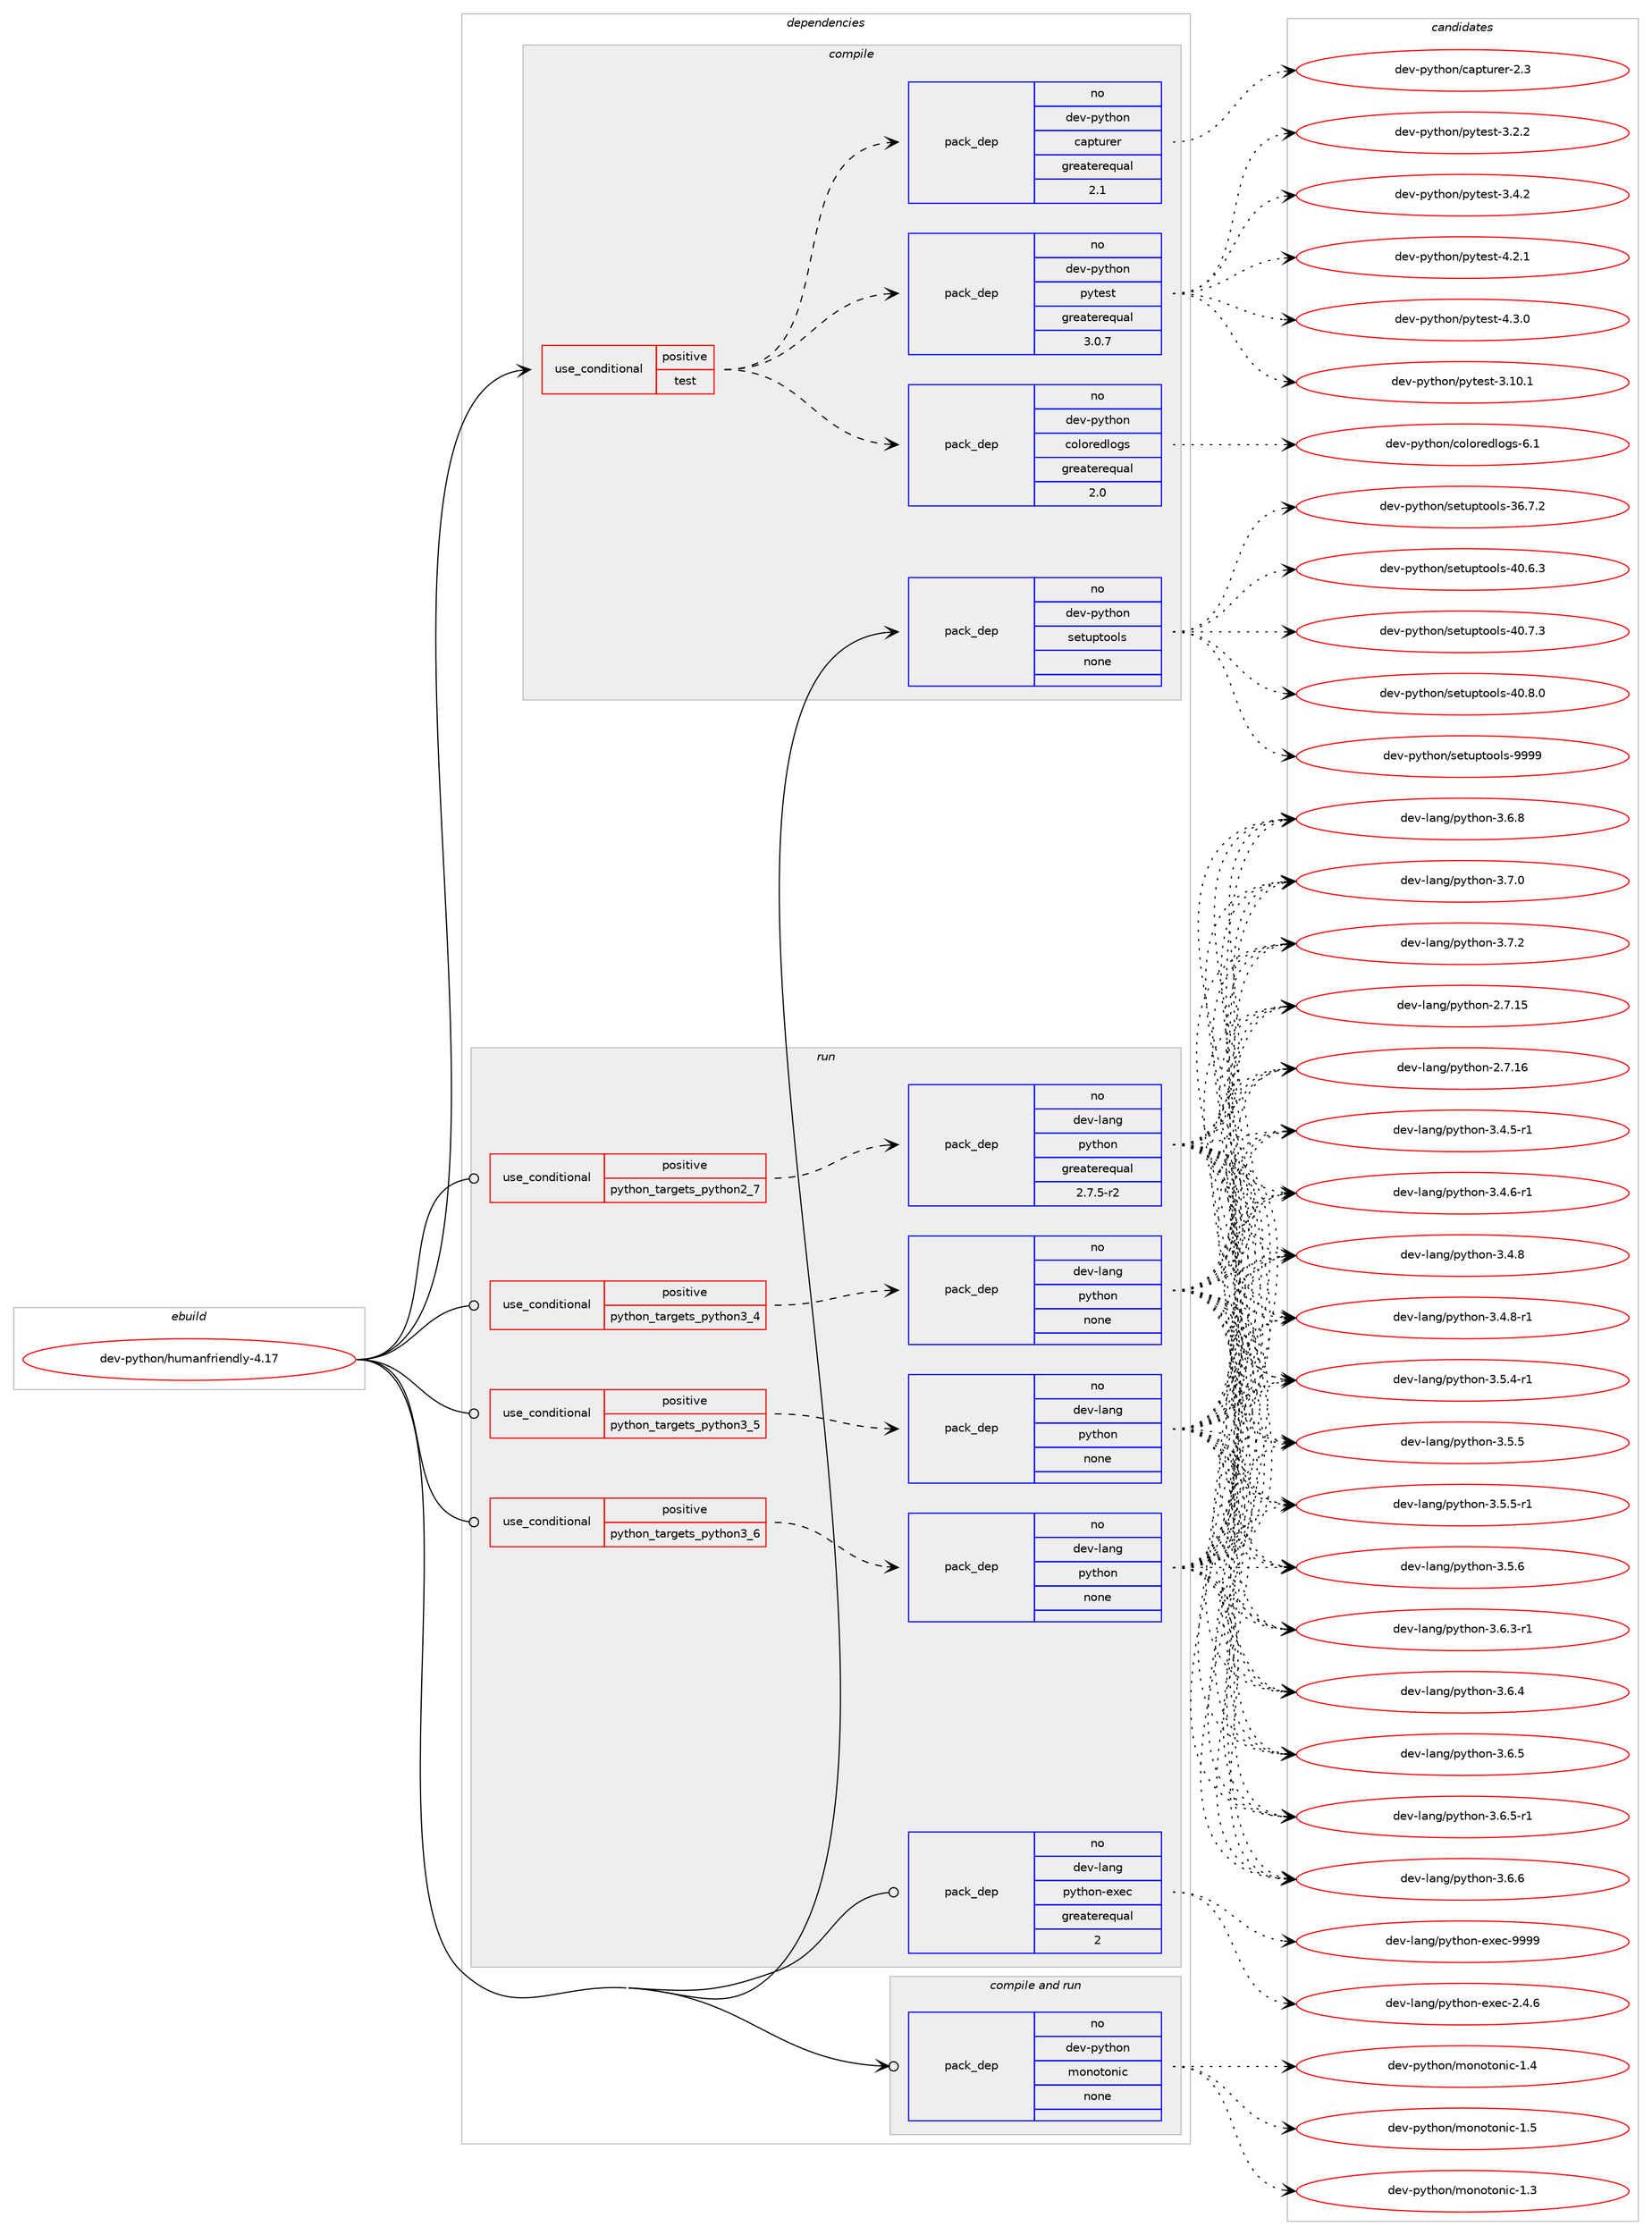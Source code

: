 digraph prolog {

# *************
# Graph options
# *************

newrank=true;
concentrate=true;
compound=true;
graph [rankdir=LR,fontname=Helvetica,fontsize=10,ranksep=1.5];#, ranksep=2.5, nodesep=0.2];
edge  [arrowhead=vee];
node  [fontname=Helvetica,fontsize=10];

# **********
# The ebuild
# **********

subgraph cluster_leftcol {
color=gray;
rank=same;
label=<<i>ebuild</i>>;
id [label="dev-python/humanfriendly-4.17", color=red, width=4, href="../dev-python/humanfriendly-4.17.svg"];
}

# ****************
# The dependencies
# ****************

subgraph cluster_midcol {
color=gray;
label=<<i>dependencies</i>>;
subgraph cluster_compile {
fillcolor="#eeeeee";
style=filled;
label=<<i>compile</i>>;
subgraph cond375506 {
dependency1413104 [label=<<TABLE BORDER="0" CELLBORDER="1" CELLSPACING="0" CELLPADDING="4"><TR><TD ROWSPAN="3" CELLPADDING="10">use_conditional</TD></TR><TR><TD>positive</TD></TR><TR><TD>test</TD></TR></TABLE>>, shape=none, color=red];
subgraph pack1014329 {
dependency1413105 [label=<<TABLE BORDER="0" CELLBORDER="1" CELLSPACING="0" CELLPADDING="4" WIDTH="220"><TR><TD ROWSPAN="6" CELLPADDING="30">pack_dep</TD></TR><TR><TD WIDTH="110">no</TD></TR><TR><TD>dev-python</TD></TR><TR><TD>capturer</TD></TR><TR><TD>greaterequal</TD></TR><TR><TD>2.1</TD></TR></TABLE>>, shape=none, color=blue];
}
dependency1413104:e -> dependency1413105:w [weight=20,style="dashed",arrowhead="vee"];
subgraph pack1014330 {
dependency1413106 [label=<<TABLE BORDER="0" CELLBORDER="1" CELLSPACING="0" CELLPADDING="4" WIDTH="220"><TR><TD ROWSPAN="6" CELLPADDING="30">pack_dep</TD></TR><TR><TD WIDTH="110">no</TD></TR><TR><TD>dev-python</TD></TR><TR><TD>coloredlogs</TD></TR><TR><TD>greaterequal</TD></TR><TR><TD>2.0</TD></TR></TABLE>>, shape=none, color=blue];
}
dependency1413104:e -> dependency1413106:w [weight=20,style="dashed",arrowhead="vee"];
subgraph pack1014331 {
dependency1413107 [label=<<TABLE BORDER="0" CELLBORDER="1" CELLSPACING="0" CELLPADDING="4" WIDTH="220"><TR><TD ROWSPAN="6" CELLPADDING="30">pack_dep</TD></TR><TR><TD WIDTH="110">no</TD></TR><TR><TD>dev-python</TD></TR><TR><TD>pytest</TD></TR><TR><TD>greaterequal</TD></TR><TR><TD>3.0.7</TD></TR></TABLE>>, shape=none, color=blue];
}
dependency1413104:e -> dependency1413107:w [weight=20,style="dashed",arrowhead="vee"];
}
id:e -> dependency1413104:w [weight=20,style="solid",arrowhead="vee"];
subgraph pack1014332 {
dependency1413108 [label=<<TABLE BORDER="0" CELLBORDER="1" CELLSPACING="0" CELLPADDING="4" WIDTH="220"><TR><TD ROWSPAN="6" CELLPADDING="30">pack_dep</TD></TR><TR><TD WIDTH="110">no</TD></TR><TR><TD>dev-python</TD></TR><TR><TD>setuptools</TD></TR><TR><TD>none</TD></TR><TR><TD></TD></TR></TABLE>>, shape=none, color=blue];
}
id:e -> dependency1413108:w [weight=20,style="solid",arrowhead="vee"];
}
subgraph cluster_compileandrun {
fillcolor="#eeeeee";
style=filled;
label=<<i>compile and run</i>>;
subgraph pack1014333 {
dependency1413109 [label=<<TABLE BORDER="0" CELLBORDER="1" CELLSPACING="0" CELLPADDING="4" WIDTH="220"><TR><TD ROWSPAN="6" CELLPADDING="30">pack_dep</TD></TR><TR><TD WIDTH="110">no</TD></TR><TR><TD>dev-python</TD></TR><TR><TD>monotonic</TD></TR><TR><TD>none</TD></TR><TR><TD></TD></TR></TABLE>>, shape=none, color=blue];
}
id:e -> dependency1413109:w [weight=20,style="solid",arrowhead="odotvee"];
}
subgraph cluster_run {
fillcolor="#eeeeee";
style=filled;
label=<<i>run</i>>;
subgraph cond375507 {
dependency1413110 [label=<<TABLE BORDER="0" CELLBORDER="1" CELLSPACING="0" CELLPADDING="4"><TR><TD ROWSPAN="3" CELLPADDING="10">use_conditional</TD></TR><TR><TD>positive</TD></TR><TR><TD>python_targets_python2_7</TD></TR></TABLE>>, shape=none, color=red];
subgraph pack1014334 {
dependency1413111 [label=<<TABLE BORDER="0" CELLBORDER="1" CELLSPACING="0" CELLPADDING="4" WIDTH="220"><TR><TD ROWSPAN="6" CELLPADDING="30">pack_dep</TD></TR><TR><TD WIDTH="110">no</TD></TR><TR><TD>dev-lang</TD></TR><TR><TD>python</TD></TR><TR><TD>greaterequal</TD></TR><TR><TD>2.7.5-r2</TD></TR></TABLE>>, shape=none, color=blue];
}
dependency1413110:e -> dependency1413111:w [weight=20,style="dashed",arrowhead="vee"];
}
id:e -> dependency1413110:w [weight=20,style="solid",arrowhead="odot"];
subgraph cond375508 {
dependency1413112 [label=<<TABLE BORDER="0" CELLBORDER="1" CELLSPACING="0" CELLPADDING="4"><TR><TD ROWSPAN="3" CELLPADDING="10">use_conditional</TD></TR><TR><TD>positive</TD></TR><TR><TD>python_targets_python3_4</TD></TR></TABLE>>, shape=none, color=red];
subgraph pack1014335 {
dependency1413113 [label=<<TABLE BORDER="0" CELLBORDER="1" CELLSPACING="0" CELLPADDING="4" WIDTH="220"><TR><TD ROWSPAN="6" CELLPADDING="30">pack_dep</TD></TR><TR><TD WIDTH="110">no</TD></TR><TR><TD>dev-lang</TD></TR><TR><TD>python</TD></TR><TR><TD>none</TD></TR><TR><TD></TD></TR></TABLE>>, shape=none, color=blue];
}
dependency1413112:e -> dependency1413113:w [weight=20,style="dashed",arrowhead="vee"];
}
id:e -> dependency1413112:w [weight=20,style="solid",arrowhead="odot"];
subgraph cond375509 {
dependency1413114 [label=<<TABLE BORDER="0" CELLBORDER="1" CELLSPACING="0" CELLPADDING="4"><TR><TD ROWSPAN="3" CELLPADDING="10">use_conditional</TD></TR><TR><TD>positive</TD></TR><TR><TD>python_targets_python3_5</TD></TR></TABLE>>, shape=none, color=red];
subgraph pack1014336 {
dependency1413115 [label=<<TABLE BORDER="0" CELLBORDER="1" CELLSPACING="0" CELLPADDING="4" WIDTH="220"><TR><TD ROWSPAN="6" CELLPADDING="30">pack_dep</TD></TR><TR><TD WIDTH="110">no</TD></TR><TR><TD>dev-lang</TD></TR><TR><TD>python</TD></TR><TR><TD>none</TD></TR><TR><TD></TD></TR></TABLE>>, shape=none, color=blue];
}
dependency1413114:e -> dependency1413115:w [weight=20,style="dashed",arrowhead="vee"];
}
id:e -> dependency1413114:w [weight=20,style="solid",arrowhead="odot"];
subgraph cond375510 {
dependency1413116 [label=<<TABLE BORDER="0" CELLBORDER="1" CELLSPACING="0" CELLPADDING="4"><TR><TD ROWSPAN="3" CELLPADDING="10">use_conditional</TD></TR><TR><TD>positive</TD></TR><TR><TD>python_targets_python3_6</TD></TR></TABLE>>, shape=none, color=red];
subgraph pack1014337 {
dependency1413117 [label=<<TABLE BORDER="0" CELLBORDER="1" CELLSPACING="0" CELLPADDING="4" WIDTH="220"><TR><TD ROWSPAN="6" CELLPADDING="30">pack_dep</TD></TR><TR><TD WIDTH="110">no</TD></TR><TR><TD>dev-lang</TD></TR><TR><TD>python</TD></TR><TR><TD>none</TD></TR><TR><TD></TD></TR></TABLE>>, shape=none, color=blue];
}
dependency1413116:e -> dependency1413117:w [weight=20,style="dashed",arrowhead="vee"];
}
id:e -> dependency1413116:w [weight=20,style="solid",arrowhead="odot"];
subgraph pack1014338 {
dependency1413118 [label=<<TABLE BORDER="0" CELLBORDER="1" CELLSPACING="0" CELLPADDING="4" WIDTH="220"><TR><TD ROWSPAN="6" CELLPADDING="30">pack_dep</TD></TR><TR><TD WIDTH="110">no</TD></TR><TR><TD>dev-lang</TD></TR><TR><TD>python-exec</TD></TR><TR><TD>greaterequal</TD></TR><TR><TD>2</TD></TR></TABLE>>, shape=none, color=blue];
}
id:e -> dependency1413118:w [weight=20,style="solid",arrowhead="odot"];
}
}

# **************
# The candidates
# **************

subgraph cluster_choices {
rank=same;
color=gray;
label=<<i>candidates</i>>;

subgraph choice1014329 {
color=black;
nodesep=1;
choice1001011184511212111610411111047999711211611711410111445504651 [label="dev-python/capturer-2.3", color=red, width=4,href="../dev-python/capturer-2.3.svg"];
dependency1413105:e -> choice1001011184511212111610411111047999711211611711410111445504651:w [style=dotted,weight="100"];
}
subgraph choice1014330 {
color=black;
nodesep=1;
choice10010111845112121116104111110479911110811111410110010811110311545544649 [label="dev-python/coloredlogs-6.1", color=red, width=4,href="../dev-python/coloredlogs-6.1.svg"];
dependency1413106:e -> choice10010111845112121116104111110479911110811111410110010811110311545544649:w [style=dotted,weight="100"];
}
subgraph choice1014331 {
color=black;
nodesep=1;
choice100101118451121211161041111104711212111610111511645514649484649 [label="dev-python/pytest-3.10.1", color=red, width=4,href="../dev-python/pytest-3.10.1.svg"];
choice1001011184511212111610411111047112121116101115116455146504650 [label="dev-python/pytest-3.2.2", color=red, width=4,href="../dev-python/pytest-3.2.2.svg"];
choice1001011184511212111610411111047112121116101115116455146524650 [label="dev-python/pytest-3.4.2", color=red, width=4,href="../dev-python/pytest-3.4.2.svg"];
choice1001011184511212111610411111047112121116101115116455246504649 [label="dev-python/pytest-4.2.1", color=red, width=4,href="../dev-python/pytest-4.2.1.svg"];
choice1001011184511212111610411111047112121116101115116455246514648 [label="dev-python/pytest-4.3.0", color=red, width=4,href="../dev-python/pytest-4.3.0.svg"];
dependency1413107:e -> choice100101118451121211161041111104711212111610111511645514649484649:w [style=dotted,weight="100"];
dependency1413107:e -> choice1001011184511212111610411111047112121116101115116455146504650:w [style=dotted,weight="100"];
dependency1413107:e -> choice1001011184511212111610411111047112121116101115116455146524650:w [style=dotted,weight="100"];
dependency1413107:e -> choice1001011184511212111610411111047112121116101115116455246504649:w [style=dotted,weight="100"];
dependency1413107:e -> choice1001011184511212111610411111047112121116101115116455246514648:w [style=dotted,weight="100"];
}
subgraph choice1014332 {
color=black;
nodesep=1;
choice100101118451121211161041111104711510111611711211611111110811545515446554650 [label="dev-python/setuptools-36.7.2", color=red, width=4,href="../dev-python/setuptools-36.7.2.svg"];
choice100101118451121211161041111104711510111611711211611111110811545524846544651 [label="dev-python/setuptools-40.6.3", color=red, width=4,href="../dev-python/setuptools-40.6.3.svg"];
choice100101118451121211161041111104711510111611711211611111110811545524846554651 [label="dev-python/setuptools-40.7.3", color=red, width=4,href="../dev-python/setuptools-40.7.3.svg"];
choice100101118451121211161041111104711510111611711211611111110811545524846564648 [label="dev-python/setuptools-40.8.0", color=red, width=4,href="../dev-python/setuptools-40.8.0.svg"];
choice10010111845112121116104111110471151011161171121161111111081154557575757 [label="dev-python/setuptools-9999", color=red, width=4,href="../dev-python/setuptools-9999.svg"];
dependency1413108:e -> choice100101118451121211161041111104711510111611711211611111110811545515446554650:w [style=dotted,weight="100"];
dependency1413108:e -> choice100101118451121211161041111104711510111611711211611111110811545524846544651:w [style=dotted,weight="100"];
dependency1413108:e -> choice100101118451121211161041111104711510111611711211611111110811545524846554651:w [style=dotted,weight="100"];
dependency1413108:e -> choice100101118451121211161041111104711510111611711211611111110811545524846564648:w [style=dotted,weight="100"];
dependency1413108:e -> choice10010111845112121116104111110471151011161171121161111111081154557575757:w [style=dotted,weight="100"];
}
subgraph choice1014333 {
color=black;
nodesep=1;
choice10010111845112121116104111110471091111101111161111101059945494651 [label="dev-python/monotonic-1.3", color=red, width=4,href="../dev-python/monotonic-1.3.svg"];
choice10010111845112121116104111110471091111101111161111101059945494652 [label="dev-python/monotonic-1.4", color=red, width=4,href="../dev-python/monotonic-1.4.svg"];
choice10010111845112121116104111110471091111101111161111101059945494653 [label="dev-python/monotonic-1.5", color=red, width=4,href="../dev-python/monotonic-1.5.svg"];
dependency1413109:e -> choice10010111845112121116104111110471091111101111161111101059945494651:w [style=dotted,weight="100"];
dependency1413109:e -> choice10010111845112121116104111110471091111101111161111101059945494652:w [style=dotted,weight="100"];
dependency1413109:e -> choice10010111845112121116104111110471091111101111161111101059945494653:w [style=dotted,weight="100"];
}
subgraph choice1014334 {
color=black;
nodesep=1;
choice10010111845108971101034711212111610411111045504655464953 [label="dev-lang/python-2.7.15", color=red, width=4,href="../dev-lang/python-2.7.15.svg"];
choice10010111845108971101034711212111610411111045504655464954 [label="dev-lang/python-2.7.16", color=red, width=4,href="../dev-lang/python-2.7.16.svg"];
choice1001011184510897110103471121211161041111104551465246534511449 [label="dev-lang/python-3.4.5-r1", color=red, width=4,href="../dev-lang/python-3.4.5-r1.svg"];
choice1001011184510897110103471121211161041111104551465246544511449 [label="dev-lang/python-3.4.6-r1", color=red, width=4,href="../dev-lang/python-3.4.6-r1.svg"];
choice100101118451089711010347112121116104111110455146524656 [label="dev-lang/python-3.4.8", color=red, width=4,href="../dev-lang/python-3.4.8.svg"];
choice1001011184510897110103471121211161041111104551465246564511449 [label="dev-lang/python-3.4.8-r1", color=red, width=4,href="../dev-lang/python-3.4.8-r1.svg"];
choice1001011184510897110103471121211161041111104551465346524511449 [label="dev-lang/python-3.5.4-r1", color=red, width=4,href="../dev-lang/python-3.5.4-r1.svg"];
choice100101118451089711010347112121116104111110455146534653 [label="dev-lang/python-3.5.5", color=red, width=4,href="../dev-lang/python-3.5.5.svg"];
choice1001011184510897110103471121211161041111104551465346534511449 [label="dev-lang/python-3.5.5-r1", color=red, width=4,href="../dev-lang/python-3.5.5-r1.svg"];
choice100101118451089711010347112121116104111110455146534654 [label="dev-lang/python-3.5.6", color=red, width=4,href="../dev-lang/python-3.5.6.svg"];
choice1001011184510897110103471121211161041111104551465446514511449 [label="dev-lang/python-3.6.3-r1", color=red, width=4,href="../dev-lang/python-3.6.3-r1.svg"];
choice100101118451089711010347112121116104111110455146544652 [label="dev-lang/python-3.6.4", color=red, width=4,href="../dev-lang/python-3.6.4.svg"];
choice100101118451089711010347112121116104111110455146544653 [label="dev-lang/python-3.6.5", color=red, width=4,href="../dev-lang/python-3.6.5.svg"];
choice1001011184510897110103471121211161041111104551465446534511449 [label="dev-lang/python-3.6.5-r1", color=red, width=4,href="../dev-lang/python-3.6.5-r1.svg"];
choice100101118451089711010347112121116104111110455146544654 [label="dev-lang/python-3.6.6", color=red, width=4,href="../dev-lang/python-3.6.6.svg"];
choice100101118451089711010347112121116104111110455146544656 [label="dev-lang/python-3.6.8", color=red, width=4,href="../dev-lang/python-3.6.8.svg"];
choice100101118451089711010347112121116104111110455146554648 [label="dev-lang/python-3.7.0", color=red, width=4,href="../dev-lang/python-3.7.0.svg"];
choice100101118451089711010347112121116104111110455146554650 [label="dev-lang/python-3.7.2", color=red, width=4,href="../dev-lang/python-3.7.2.svg"];
dependency1413111:e -> choice10010111845108971101034711212111610411111045504655464953:w [style=dotted,weight="100"];
dependency1413111:e -> choice10010111845108971101034711212111610411111045504655464954:w [style=dotted,weight="100"];
dependency1413111:e -> choice1001011184510897110103471121211161041111104551465246534511449:w [style=dotted,weight="100"];
dependency1413111:e -> choice1001011184510897110103471121211161041111104551465246544511449:w [style=dotted,weight="100"];
dependency1413111:e -> choice100101118451089711010347112121116104111110455146524656:w [style=dotted,weight="100"];
dependency1413111:e -> choice1001011184510897110103471121211161041111104551465246564511449:w [style=dotted,weight="100"];
dependency1413111:e -> choice1001011184510897110103471121211161041111104551465346524511449:w [style=dotted,weight="100"];
dependency1413111:e -> choice100101118451089711010347112121116104111110455146534653:w [style=dotted,weight="100"];
dependency1413111:e -> choice1001011184510897110103471121211161041111104551465346534511449:w [style=dotted,weight="100"];
dependency1413111:e -> choice100101118451089711010347112121116104111110455146534654:w [style=dotted,weight="100"];
dependency1413111:e -> choice1001011184510897110103471121211161041111104551465446514511449:w [style=dotted,weight="100"];
dependency1413111:e -> choice100101118451089711010347112121116104111110455146544652:w [style=dotted,weight="100"];
dependency1413111:e -> choice100101118451089711010347112121116104111110455146544653:w [style=dotted,weight="100"];
dependency1413111:e -> choice1001011184510897110103471121211161041111104551465446534511449:w [style=dotted,weight="100"];
dependency1413111:e -> choice100101118451089711010347112121116104111110455146544654:w [style=dotted,weight="100"];
dependency1413111:e -> choice100101118451089711010347112121116104111110455146544656:w [style=dotted,weight="100"];
dependency1413111:e -> choice100101118451089711010347112121116104111110455146554648:w [style=dotted,weight="100"];
dependency1413111:e -> choice100101118451089711010347112121116104111110455146554650:w [style=dotted,weight="100"];
}
subgraph choice1014335 {
color=black;
nodesep=1;
choice10010111845108971101034711212111610411111045504655464953 [label="dev-lang/python-2.7.15", color=red, width=4,href="../dev-lang/python-2.7.15.svg"];
choice10010111845108971101034711212111610411111045504655464954 [label="dev-lang/python-2.7.16", color=red, width=4,href="../dev-lang/python-2.7.16.svg"];
choice1001011184510897110103471121211161041111104551465246534511449 [label="dev-lang/python-3.4.5-r1", color=red, width=4,href="../dev-lang/python-3.4.5-r1.svg"];
choice1001011184510897110103471121211161041111104551465246544511449 [label="dev-lang/python-3.4.6-r1", color=red, width=4,href="../dev-lang/python-3.4.6-r1.svg"];
choice100101118451089711010347112121116104111110455146524656 [label="dev-lang/python-3.4.8", color=red, width=4,href="../dev-lang/python-3.4.8.svg"];
choice1001011184510897110103471121211161041111104551465246564511449 [label="dev-lang/python-3.4.8-r1", color=red, width=4,href="../dev-lang/python-3.4.8-r1.svg"];
choice1001011184510897110103471121211161041111104551465346524511449 [label="dev-lang/python-3.5.4-r1", color=red, width=4,href="../dev-lang/python-3.5.4-r1.svg"];
choice100101118451089711010347112121116104111110455146534653 [label="dev-lang/python-3.5.5", color=red, width=4,href="../dev-lang/python-3.5.5.svg"];
choice1001011184510897110103471121211161041111104551465346534511449 [label="dev-lang/python-3.5.5-r1", color=red, width=4,href="../dev-lang/python-3.5.5-r1.svg"];
choice100101118451089711010347112121116104111110455146534654 [label="dev-lang/python-3.5.6", color=red, width=4,href="../dev-lang/python-3.5.6.svg"];
choice1001011184510897110103471121211161041111104551465446514511449 [label="dev-lang/python-3.6.3-r1", color=red, width=4,href="../dev-lang/python-3.6.3-r1.svg"];
choice100101118451089711010347112121116104111110455146544652 [label="dev-lang/python-3.6.4", color=red, width=4,href="../dev-lang/python-3.6.4.svg"];
choice100101118451089711010347112121116104111110455146544653 [label="dev-lang/python-3.6.5", color=red, width=4,href="../dev-lang/python-3.6.5.svg"];
choice1001011184510897110103471121211161041111104551465446534511449 [label="dev-lang/python-3.6.5-r1", color=red, width=4,href="../dev-lang/python-3.6.5-r1.svg"];
choice100101118451089711010347112121116104111110455146544654 [label="dev-lang/python-3.6.6", color=red, width=4,href="../dev-lang/python-3.6.6.svg"];
choice100101118451089711010347112121116104111110455146544656 [label="dev-lang/python-3.6.8", color=red, width=4,href="../dev-lang/python-3.6.8.svg"];
choice100101118451089711010347112121116104111110455146554648 [label="dev-lang/python-3.7.0", color=red, width=4,href="../dev-lang/python-3.7.0.svg"];
choice100101118451089711010347112121116104111110455146554650 [label="dev-lang/python-3.7.2", color=red, width=4,href="../dev-lang/python-3.7.2.svg"];
dependency1413113:e -> choice10010111845108971101034711212111610411111045504655464953:w [style=dotted,weight="100"];
dependency1413113:e -> choice10010111845108971101034711212111610411111045504655464954:w [style=dotted,weight="100"];
dependency1413113:e -> choice1001011184510897110103471121211161041111104551465246534511449:w [style=dotted,weight="100"];
dependency1413113:e -> choice1001011184510897110103471121211161041111104551465246544511449:w [style=dotted,weight="100"];
dependency1413113:e -> choice100101118451089711010347112121116104111110455146524656:w [style=dotted,weight="100"];
dependency1413113:e -> choice1001011184510897110103471121211161041111104551465246564511449:w [style=dotted,weight="100"];
dependency1413113:e -> choice1001011184510897110103471121211161041111104551465346524511449:w [style=dotted,weight="100"];
dependency1413113:e -> choice100101118451089711010347112121116104111110455146534653:w [style=dotted,weight="100"];
dependency1413113:e -> choice1001011184510897110103471121211161041111104551465346534511449:w [style=dotted,weight="100"];
dependency1413113:e -> choice100101118451089711010347112121116104111110455146534654:w [style=dotted,weight="100"];
dependency1413113:e -> choice1001011184510897110103471121211161041111104551465446514511449:w [style=dotted,weight="100"];
dependency1413113:e -> choice100101118451089711010347112121116104111110455146544652:w [style=dotted,weight="100"];
dependency1413113:e -> choice100101118451089711010347112121116104111110455146544653:w [style=dotted,weight="100"];
dependency1413113:e -> choice1001011184510897110103471121211161041111104551465446534511449:w [style=dotted,weight="100"];
dependency1413113:e -> choice100101118451089711010347112121116104111110455146544654:w [style=dotted,weight="100"];
dependency1413113:e -> choice100101118451089711010347112121116104111110455146544656:w [style=dotted,weight="100"];
dependency1413113:e -> choice100101118451089711010347112121116104111110455146554648:w [style=dotted,weight="100"];
dependency1413113:e -> choice100101118451089711010347112121116104111110455146554650:w [style=dotted,weight="100"];
}
subgraph choice1014336 {
color=black;
nodesep=1;
choice10010111845108971101034711212111610411111045504655464953 [label="dev-lang/python-2.7.15", color=red, width=4,href="../dev-lang/python-2.7.15.svg"];
choice10010111845108971101034711212111610411111045504655464954 [label="dev-lang/python-2.7.16", color=red, width=4,href="../dev-lang/python-2.7.16.svg"];
choice1001011184510897110103471121211161041111104551465246534511449 [label="dev-lang/python-3.4.5-r1", color=red, width=4,href="../dev-lang/python-3.4.5-r1.svg"];
choice1001011184510897110103471121211161041111104551465246544511449 [label="dev-lang/python-3.4.6-r1", color=red, width=4,href="../dev-lang/python-3.4.6-r1.svg"];
choice100101118451089711010347112121116104111110455146524656 [label="dev-lang/python-3.4.8", color=red, width=4,href="../dev-lang/python-3.4.8.svg"];
choice1001011184510897110103471121211161041111104551465246564511449 [label="dev-lang/python-3.4.8-r1", color=red, width=4,href="../dev-lang/python-3.4.8-r1.svg"];
choice1001011184510897110103471121211161041111104551465346524511449 [label="dev-lang/python-3.5.4-r1", color=red, width=4,href="../dev-lang/python-3.5.4-r1.svg"];
choice100101118451089711010347112121116104111110455146534653 [label="dev-lang/python-3.5.5", color=red, width=4,href="../dev-lang/python-3.5.5.svg"];
choice1001011184510897110103471121211161041111104551465346534511449 [label="dev-lang/python-3.5.5-r1", color=red, width=4,href="../dev-lang/python-3.5.5-r1.svg"];
choice100101118451089711010347112121116104111110455146534654 [label="dev-lang/python-3.5.6", color=red, width=4,href="../dev-lang/python-3.5.6.svg"];
choice1001011184510897110103471121211161041111104551465446514511449 [label="dev-lang/python-3.6.3-r1", color=red, width=4,href="../dev-lang/python-3.6.3-r1.svg"];
choice100101118451089711010347112121116104111110455146544652 [label="dev-lang/python-3.6.4", color=red, width=4,href="../dev-lang/python-3.6.4.svg"];
choice100101118451089711010347112121116104111110455146544653 [label="dev-lang/python-3.6.5", color=red, width=4,href="../dev-lang/python-3.6.5.svg"];
choice1001011184510897110103471121211161041111104551465446534511449 [label="dev-lang/python-3.6.5-r1", color=red, width=4,href="../dev-lang/python-3.6.5-r1.svg"];
choice100101118451089711010347112121116104111110455146544654 [label="dev-lang/python-3.6.6", color=red, width=4,href="../dev-lang/python-3.6.6.svg"];
choice100101118451089711010347112121116104111110455146544656 [label="dev-lang/python-3.6.8", color=red, width=4,href="../dev-lang/python-3.6.8.svg"];
choice100101118451089711010347112121116104111110455146554648 [label="dev-lang/python-3.7.0", color=red, width=4,href="../dev-lang/python-3.7.0.svg"];
choice100101118451089711010347112121116104111110455146554650 [label="dev-lang/python-3.7.2", color=red, width=4,href="../dev-lang/python-3.7.2.svg"];
dependency1413115:e -> choice10010111845108971101034711212111610411111045504655464953:w [style=dotted,weight="100"];
dependency1413115:e -> choice10010111845108971101034711212111610411111045504655464954:w [style=dotted,weight="100"];
dependency1413115:e -> choice1001011184510897110103471121211161041111104551465246534511449:w [style=dotted,weight="100"];
dependency1413115:e -> choice1001011184510897110103471121211161041111104551465246544511449:w [style=dotted,weight="100"];
dependency1413115:e -> choice100101118451089711010347112121116104111110455146524656:w [style=dotted,weight="100"];
dependency1413115:e -> choice1001011184510897110103471121211161041111104551465246564511449:w [style=dotted,weight="100"];
dependency1413115:e -> choice1001011184510897110103471121211161041111104551465346524511449:w [style=dotted,weight="100"];
dependency1413115:e -> choice100101118451089711010347112121116104111110455146534653:w [style=dotted,weight="100"];
dependency1413115:e -> choice1001011184510897110103471121211161041111104551465346534511449:w [style=dotted,weight="100"];
dependency1413115:e -> choice100101118451089711010347112121116104111110455146534654:w [style=dotted,weight="100"];
dependency1413115:e -> choice1001011184510897110103471121211161041111104551465446514511449:w [style=dotted,weight="100"];
dependency1413115:e -> choice100101118451089711010347112121116104111110455146544652:w [style=dotted,weight="100"];
dependency1413115:e -> choice100101118451089711010347112121116104111110455146544653:w [style=dotted,weight="100"];
dependency1413115:e -> choice1001011184510897110103471121211161041111104551465446534511449:w [style=dotted,weight="100"];
dependency1413115:e -> choice100101118451089711010347112121116104111110455146544654:w [style=dotted,weight="100"];
dependency1413115:e -> choice100101118451089711010347112121116104111110455146544656:w [style=dotted,weight="100"];
dependency1413115:e -> choice100101118451089711010347112121116104111110455146554648:w [style=dotted,weight="100"];
dependency1413115:e -> choice100101118451089711010347112121116104111110455146554650:w [style=dotted,weight="100"];
}
subgraph choice1014337 {
color=black;
nodesep=1;
choice10010111845108971101034711212111610411111045504655464953 [label="dev-lang/python-2.7.15", color=red, width=4,href="../dev-lang/python-2.7.15.svg"];
choice10010111845108971101034711212111610411111045504655464954 [label="dev-lang/python-2.7.16", color=red, width=4,href="../dev-lang/python-2.7.16.svg"];
choice1001011184510897110103471121211161041111104551465246534511449 [label="dev-lang/python-3.4.5-r1", color=red, width=4,href="../dev-lang/python-3.4.5-r1.svg"];
choice1001011184510897110103471121211161041111104551465246544511449 [label="dev-lang/python-3.4.6-r1", color=red, width=4,href="../dev-lang/python-3.4.6-r1.svg"];
choice100101118451089711010347112121116104111110455146524656 [label="dev-lang/python-3.4.8", color=red, width=4,href="../dev-lang/python-3.4.8.svg"];
choice1001011184510897110103471121211161041111104551465246564511449 [label="dev-lang/python-3.4.8-r1", color=red, width=4,href="../dev-lang/python-3.4.8-r1.svg"];
choice1001011184510897110103471121211161041111104551465346524511449 [label="dev-lang/python-3.5.4-r1", color=red, width=4,href="../dev-lang/python-3.5.4-r1.svg"];
choice100101118451089711010347112121116104111110455146534653 [label="dev-lang/python-3.5.5", color=red, width=4,href="../dev-lang/python-3.5.5.svg"];
choice1001011184510897110103471121211161041111104551465346534511449 [label="dev-lang/python-3.5.5-r1", color=red, width=4,href="../dev-lang/python-3.5.5-r1.svg"];
choice100101118451089711010347112121116104111110455146534654 [label="dev-lang/python-3.5.6", color=red, width=4,href="../dev-lang/python-3.5.6.svg"];
choice1001011184510897110103471121211161041111104551465446514511449 [label="dev-lang/python-3.6.3-r1", color=red, width=4,href="../dev-lang/python-3.6.3-r1.svg"];
choice100101118451089711010347112121116104111110455146544652 [label="dev-lang/python-3.6.4", color=red, width=4,href="../dev-lang/python-3.6.4.svg"];
choice100101118451089711010347112121116104111110455146544653 [label="dev-lang/python-3.6.5", color=red, width=4,href="../dev-lang/python-3.6.5.svg"];
choice1001011184510897110103471121211161041111104551465446534511449 [label="dev-lang/python-3.6.5-r1", color=red, width=4,href="../dev-lang/python-3.6.5-r1.svg"];
choice100101118451089711010347112121116104111110455146544654 [label="dev-lang/python-3.6.6", color=red, width=4,href="../dev-lang/python-3.6.6.svg"];
choice100101118451089711010347112121116104111110455146544656 [label="dev-lang/python-3.6.8", color=red, width=4,href="../dev-lang/python-3.6.8.svg"];
choice100101118451089711010347112121116104111110455146554648 [label="dev-lang/python-3.7.0", color=red, width=4,href="../dev-lang/python-3.7.0.svg"];
choice100101118451089711010347112121116104111110455146554650 [label="dev-lang/python-3.7.2", color=red, width=4,href="../dev-lang/python-3.7.2.svg"];
dependency1413117:e -> choice10010111845108971101034711212111610411111045504655464953:w [style=dotted,weight="100"];
dependency1413117:e -> choice10010111845108971101034711212111610411111045504655464954:w [style=dotted,weight="100"];
dependency1413117:e -> choice1001011184510897110103471121211161041111104551465246534511449:w [style=dotted,weight="100"];
dependency1413117:e -> choice1001011184510897110103471121211161041111104551465246544511449:w [style=dotted,weight="100"];
dependency1413117:e -> choice100101118451089711010347112121116104111110455146524656:w [style=dotted,weight="100"];
dependency1413117:e -> choice1001011184510897110103471121211161041111104551465246564511449:w [style=dotted,weight="100"];
dependency1413117:e -> choice1001011184510897110103471121211161041111104551465346524511449:w [style=dotted,weight="100"];
dependency1413117:e -> choice100101118451089711010347112121116104111110455146534653:w [style=dotted,weight="100"];
dependency1413117:e -> choice1001011184510897110103471121211161041111104551465346534511449:w [style=dotted,weight="100"];
dependency1413117:e -> choice100101118451089711010347112121116104111110455146534654:w [style=dotted,weight="100"];
dependency1413117:e -> choice1001011184510897110103471121211161041111104551465446514511449:w [style=dotted,weight="100"];
dependency1413117:e -> choice100101118451089711010347112121116104111110455146544652:w [style=dotted,weight="100"];
dependency1413117:e -> choice100101118451089711010347112121116104111110455146544653:w [style=dotted,weight="100"];
dependency1413117:e -> choice1001011184510897110103471121211161041111104551465446534511449:w [style=dotted,weight="100"];
dependency1413117:e -> choice100101118451089711010347112121116104111110455146544654:w [style=dotted,weight="100"];
dependency1413117:e -> choice100101118451089711010347112121116104111110455146544656:w [style=dotted,weight="100"];
dependency1413117:e -> choice100101118451089711010347112121116104111110455146554648:w [style=dotted,weight="100"];
dependency1413117:e -> choice100101118451089711010347112121116104111110455146554650:w [style=dotted,weight="100"];
}
subgraph choice1014338 {
color=black;
nodesep=1;
choice1001011184510897110103471121211161041111104510112010199455046524654 [label="dev-lang/python-exec-2.4.6", color=red, width=4,href="../dev-lang/python-exec-2.4.6.svg"];
choice10010111845108971101034711212111610411111045101120101994557575757 [label="dev-lang/python-exec-9999", color=red, width=4,href="../dev-lang/python-exec-9999.svg"];
dependency1413118:e -> choice1001011184510897110103471121211161041111104510112010199455046524654:w [style=dotted,weight="100"];
dependency1413118:e -> choice10010111845108971101034711212111610411111045101120101994557575757:w [style=dotted,weight="100"];
}
}

}
